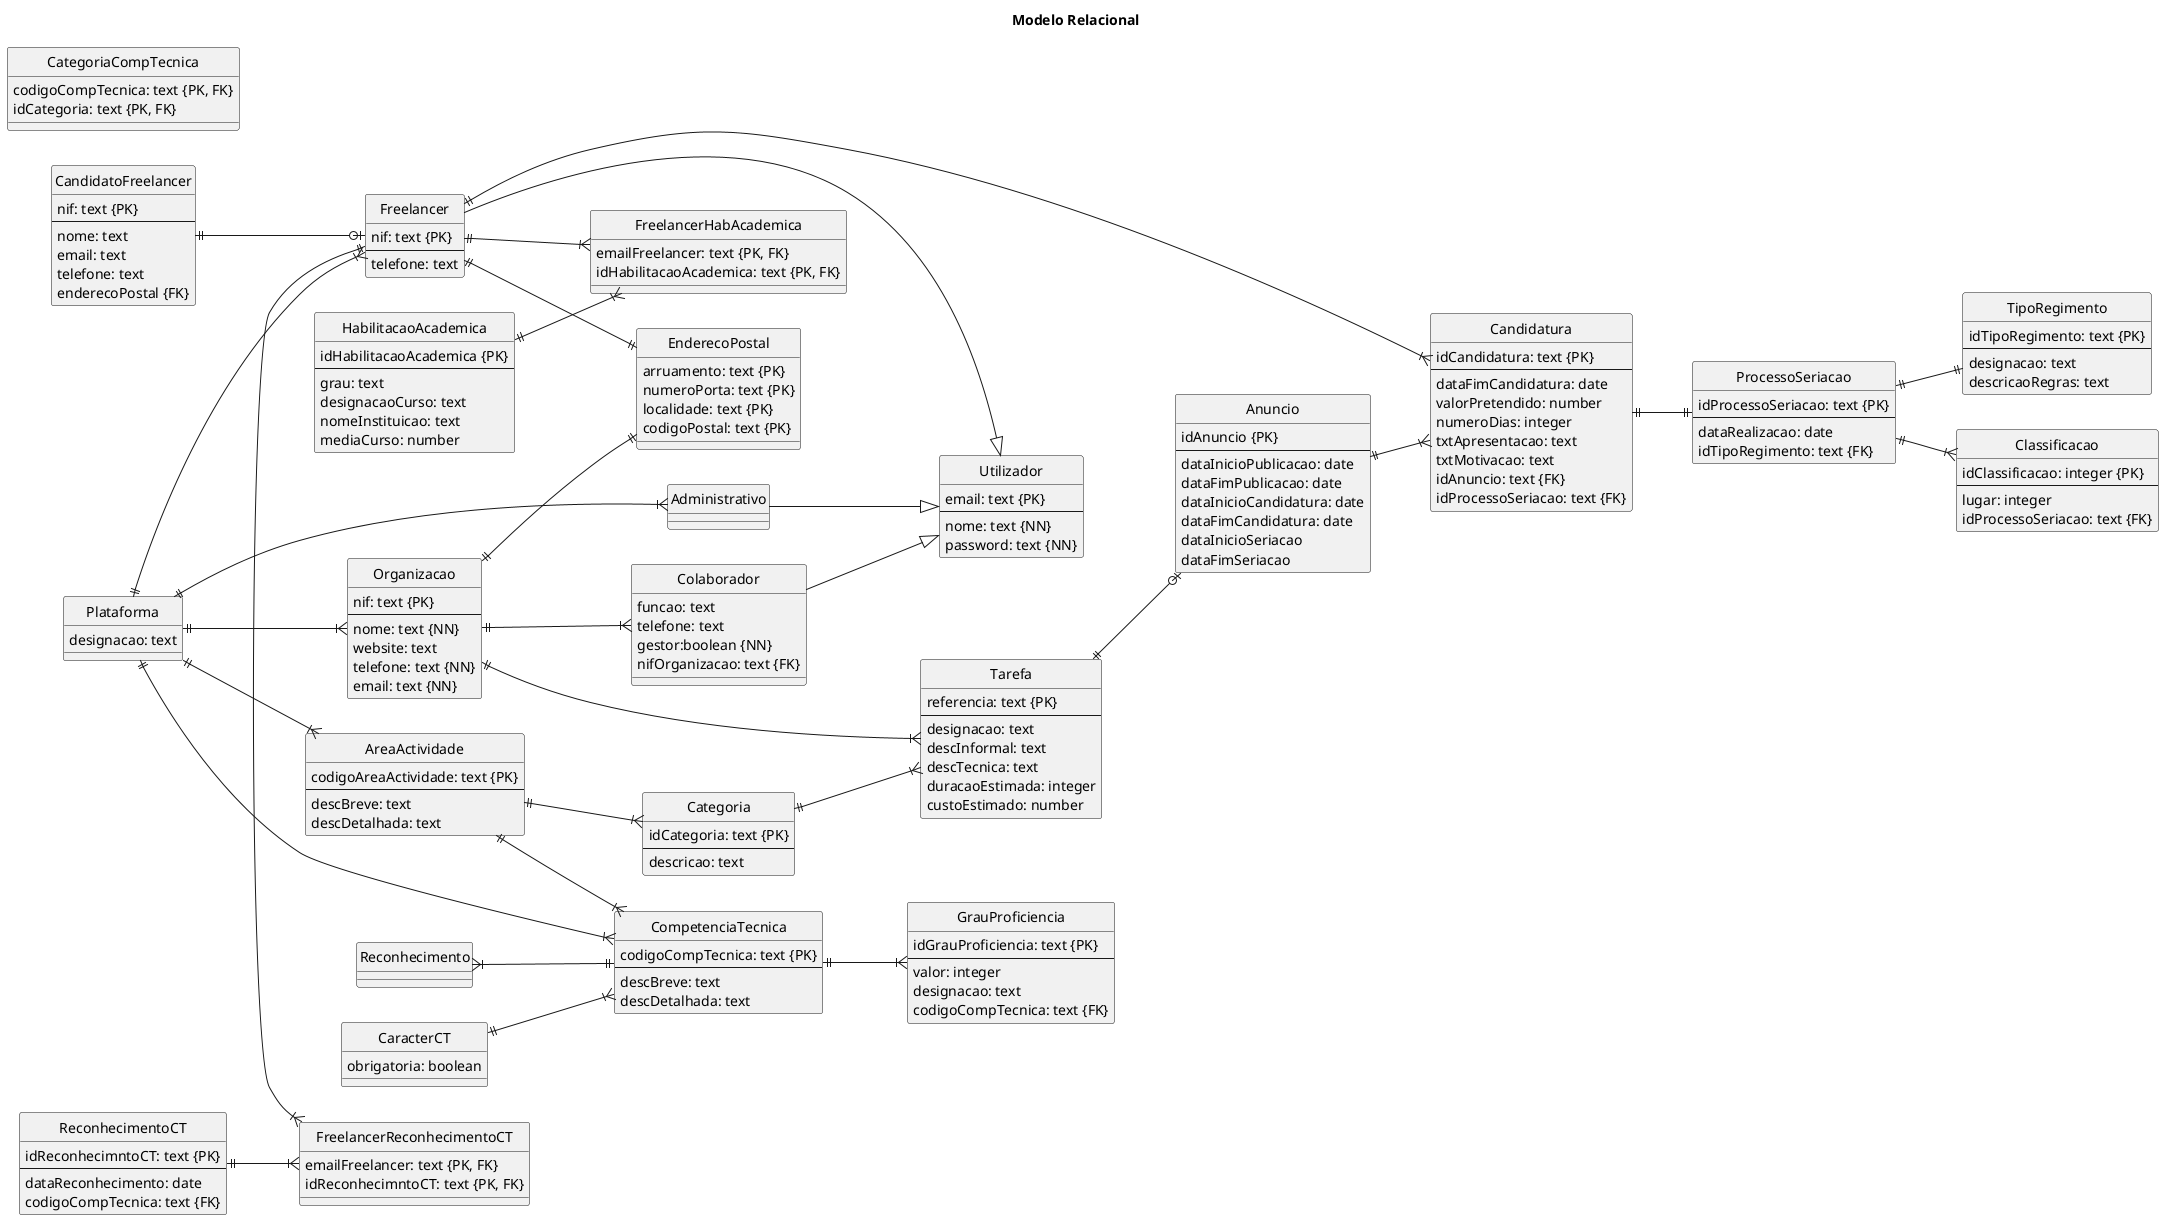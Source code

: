 @startuml

left to right direction
title Modelo Relacional

hide circle
'skinparam linetype ortho

entity "Plataforma" {
    designacao: text
}

entity "Organizacao" {
    nif: text {PK}     
    --
    nome: text {NN}
    website: text
    telefone: text {NN}
    email: text {NN}
}

entity "Colaborador" {
    funcao: text
    telefone: text
    gestor:boolean {NN}
    nifOrganizacao: text {FK}
}

entity "Utilizador" {
    email: text {PK}
    --
    nome: text {NN}
    password: text {NN}
}

entity "Administrativo" {
}

entity "Categoria" {
    idCategoria: text {PK}
    --
    descricao: text
}

entity "CompetenciaTecnica" {
    codigoCompTecnica: text {PK}
    --
    descBreve: text
    descDetalhada: text
}

entity "CategoriaCompTecnica" {
    codigoCompTecnica: text {PK, FK}
    idCategoria: text {PK, FK}
}

entity "AreaActividade" {
    codigoAreaActividade: text {PK}
    --
    descBreve: text
    descDetalhada: text
}

entity "GrauProficiencia" {
    idGrauProficiencia: text {PK}
    --
    valor: integer 
    designacao: text 
    codigoCompTecnica: text {FK}
}

entity "Freelancer" {
    nif: text {PK}
    --
    telefone: text
}

entity "CandidatoFreelancer" {
    nif: text {PK}
    --
    nome: text
    email: text
    telefone: text
    enderecoPostal {FK}
}

entity "EnderecoPostal" {
    arruamento: text {PK}
    numeroPorta: text {PK}
    localidade: text {PK}
    codigoPostal: text {PK}
}

entity "Tarefa" {
    referencia: text {PK}
    --
    designacao: text
    descInformal: text
    descTecnica: text
    duracaoEstimada: integer
    custoEstimado: number
}

entity "Anuncio" {
    idAnuncio {PK}
    --
    dataInicioPublicacao: date
    dataFimPublicacao: date
    dataInicioCandidatura: date
    dataFimCandidatura: date
    dataInicioSeriacao
    dataFimSeriacao
}

entity "ProcessoSeriacao" {
    idProcessoSeriacao: text {PK}
    --
    dataRealizacao: date
    idTipoRegimento: text {FK}
}

entity "TipoRegimento" {
    idTipoRegimento: text {PK}
    --
    designacao: text
    descricaoRegras: text
}

entity "Classificacao" {
    idClassificacao: integer {PK}
    --
    lugar: integer
    idProcessoSeriacao: text {FK}
}

entity "Candidatura" {
    idCandidatura: text {PK}
    --
    dataFimCandidatura: date
    valorPretendido: number
    numeroDias: integer
    txtApresentacao: text
    txtMotivacao: text
    idAnuncio: text {FK}
    idProcessoSeriacao: text {FK}
}

entity "HabilitacaoAcademica" {
    idHabilitacaoAcademica {PK}
    --
    grau: text 
    designacaoCurso: text 
    nomeInstituicao: text 
    mediaCurso: number
}

entity "ReconhecimentoCT" {
    idReconhecimntoCT: text {PK}
    --
    dataReconhecimento: date
    codigoCompTecnica: text {FK}
}

entity "FreelancerHabAcademica" {
    emailFreelancer: text {PK, FK}
    idHabilitacaoAcademica: text {PK, FK}
}

entity "FreelancerReconhecimentoCT" {
    emailFreelancer: text {PK, FK}
    idReconhecimntoCT: text {PK, FK}

}
entity "CaracterCT" {
    obrigatoria: boolean
}

Plataforma ||--|{ Organizacao
Plataforma ||--|{ Administrativo
AreaActividade ||--|{ Categoria
Plataforma ||--|{ CompetenciaTecnica
Plataforma ||--|{ AreaActividade
Plataforma ||--|{ Freelancer
Freelancer --|> Utilizador
Administrativo --|> Utilizador
AreaActividade ||--|{ CompetenciaTecnica
CompetenciaTecnica ||--|{ GrauProficiencia
Organizacao ||--|{ Tarefa
Categoria ||--|{ Tarefa
Tarefa ||--o| Anuncio
Organizacao ||--|{ Colaborador
Colaborador --|> Utilizador
CandidatoFreelancer ||--o| Freelancer
Anuncio ||--|{ Candidatura
Freelancer||--|{ Candidatura
Organizacao ||--|| EnderecoPostal
Freelancer ||--|| EnderecoPostal
Candidatura ||--|| ProcessoSeriacao
ProcessoSeriacao ||--|| TipoRegimento
ProcessoSeriacao ||--|{ Classificacao
Freelancer ||--|{ FreelancerHabAcademica
HabilitacaoAcademica ||--|{ FreelancerHabAcademica
Freelancer ||-|{ FreelancerReconhecimentoCT
ReconhecimentoCT ||--|{ FreelancerReconhecimentoCT
Reconhecimento }|--|| CompetenciaTecnica
CaracterCT ||--|{ CompetenciaTecnica









@enduml